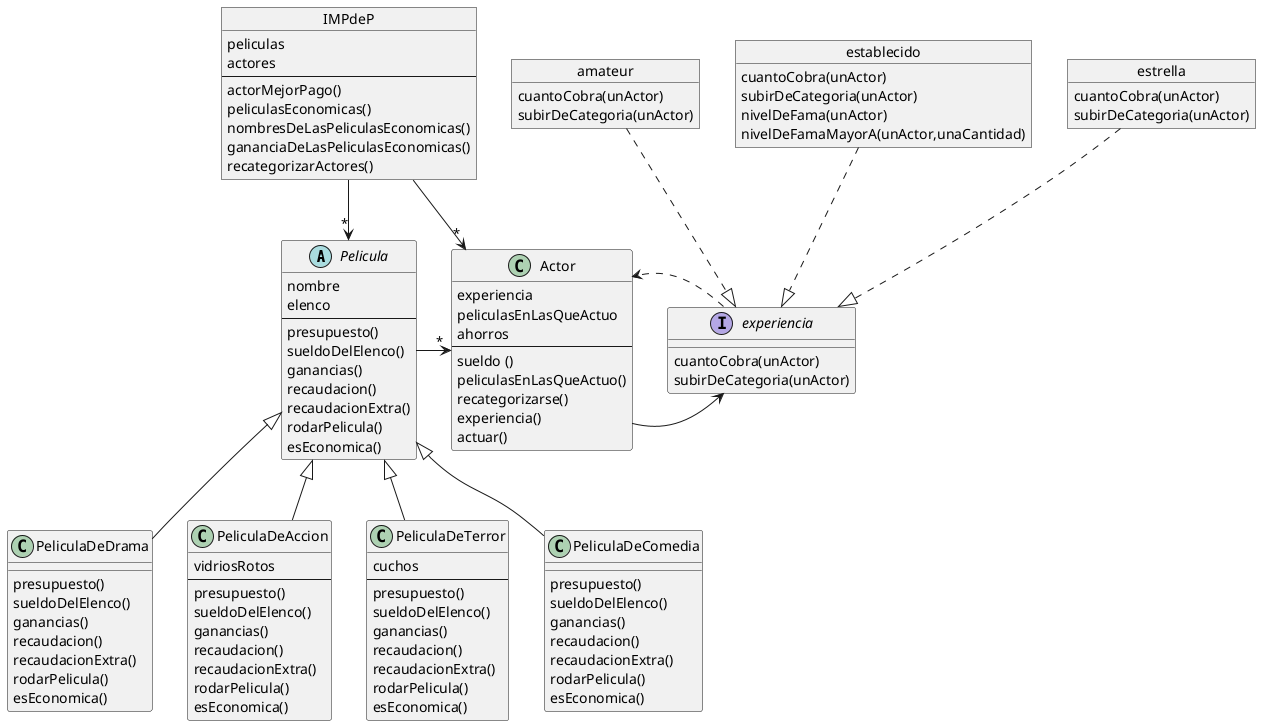 @startuml DiagramaDeClases

abstract class Pelicula {
    nombre
    elenco
    --
    presupuesto()
    sueldoDelElenco()
    ganancias()
    recaudacion()
    recaudacionExtra()
    rodarPelicula()
    esEconomica()
}

class PeliculaDeDrama extends Pelicula{
    presupuesto()
    sueldoDelElenco()
    ganancias()
    recaudacion()
    recaudacionExtra()
    rodarPelicula()
    esEconomica()
}

class PeliculaDeAccion extends Pelicula{
    vidriosRotos
    --
    presupuesto()
    sueldoDelElenco()
    ganancias()
    recaudacion()
    recaudacionExtra()
    rodarPelicula()
    esEconomica()
}

class PeliculaDeTerror extends Pelicula{
    cuchos
    --
    presupuesto()
    sueldoDelElenco()
    ganancias()
    recaudacion()
    recaudacionExtra()
    rodarPelicula()
    esEconomica()
}

class PeliculaDeComedia extends Pelicula{
    presupuesto()
    sueldoDelElenco()
    ganancias()
    recaudacion()
    recaudacionExtra()
    rodarPelicula()
    esEconomica()
}

class Actor {
    experiencia
    peliculasEnLasQueActuo
    ahorros
    --
    sueldo ()
    peliculasEnLasQueActuo()
    recategorizarse()
    experiencia()
    actuar()
}

interface experiencia {
    cuantoCobra(unActor)
    subirDeCategoria(unActor)
}

object amateur {
    cuantoCobra(unActor)
    subirDeCategoria(unActor)
}

object establecido {
    cuantoCobra(unActor)
    subirDeCategoria(unActor)
    nivelDeFama(unActor)
    nivelDeFamaMayorA(unActor,unaCantidad)
}

object estrella {
    cuantoCobra(unActor)
    subirDeCategoria(unActor)
}

object IMPdeP {
    peliculas 
    actores
    --
    actorMejorPago()
    peliculasEconomicas()
    nombresDeLasPeliculasEconomicas()
    gananciaDeLasPeliculasEconomicas()
    recategorizarActores()
}

Pelicula -r->"*" Actor 

Actor -r-> experiencia
amateur .d.|> experiencia
establecido .d.|> experiencia
estrella .d.|> experiencia

experiencia ..> Actor

IMPdeP -->"*" Actor
IMPdeP -->"*" Pelicula 

@enduml 